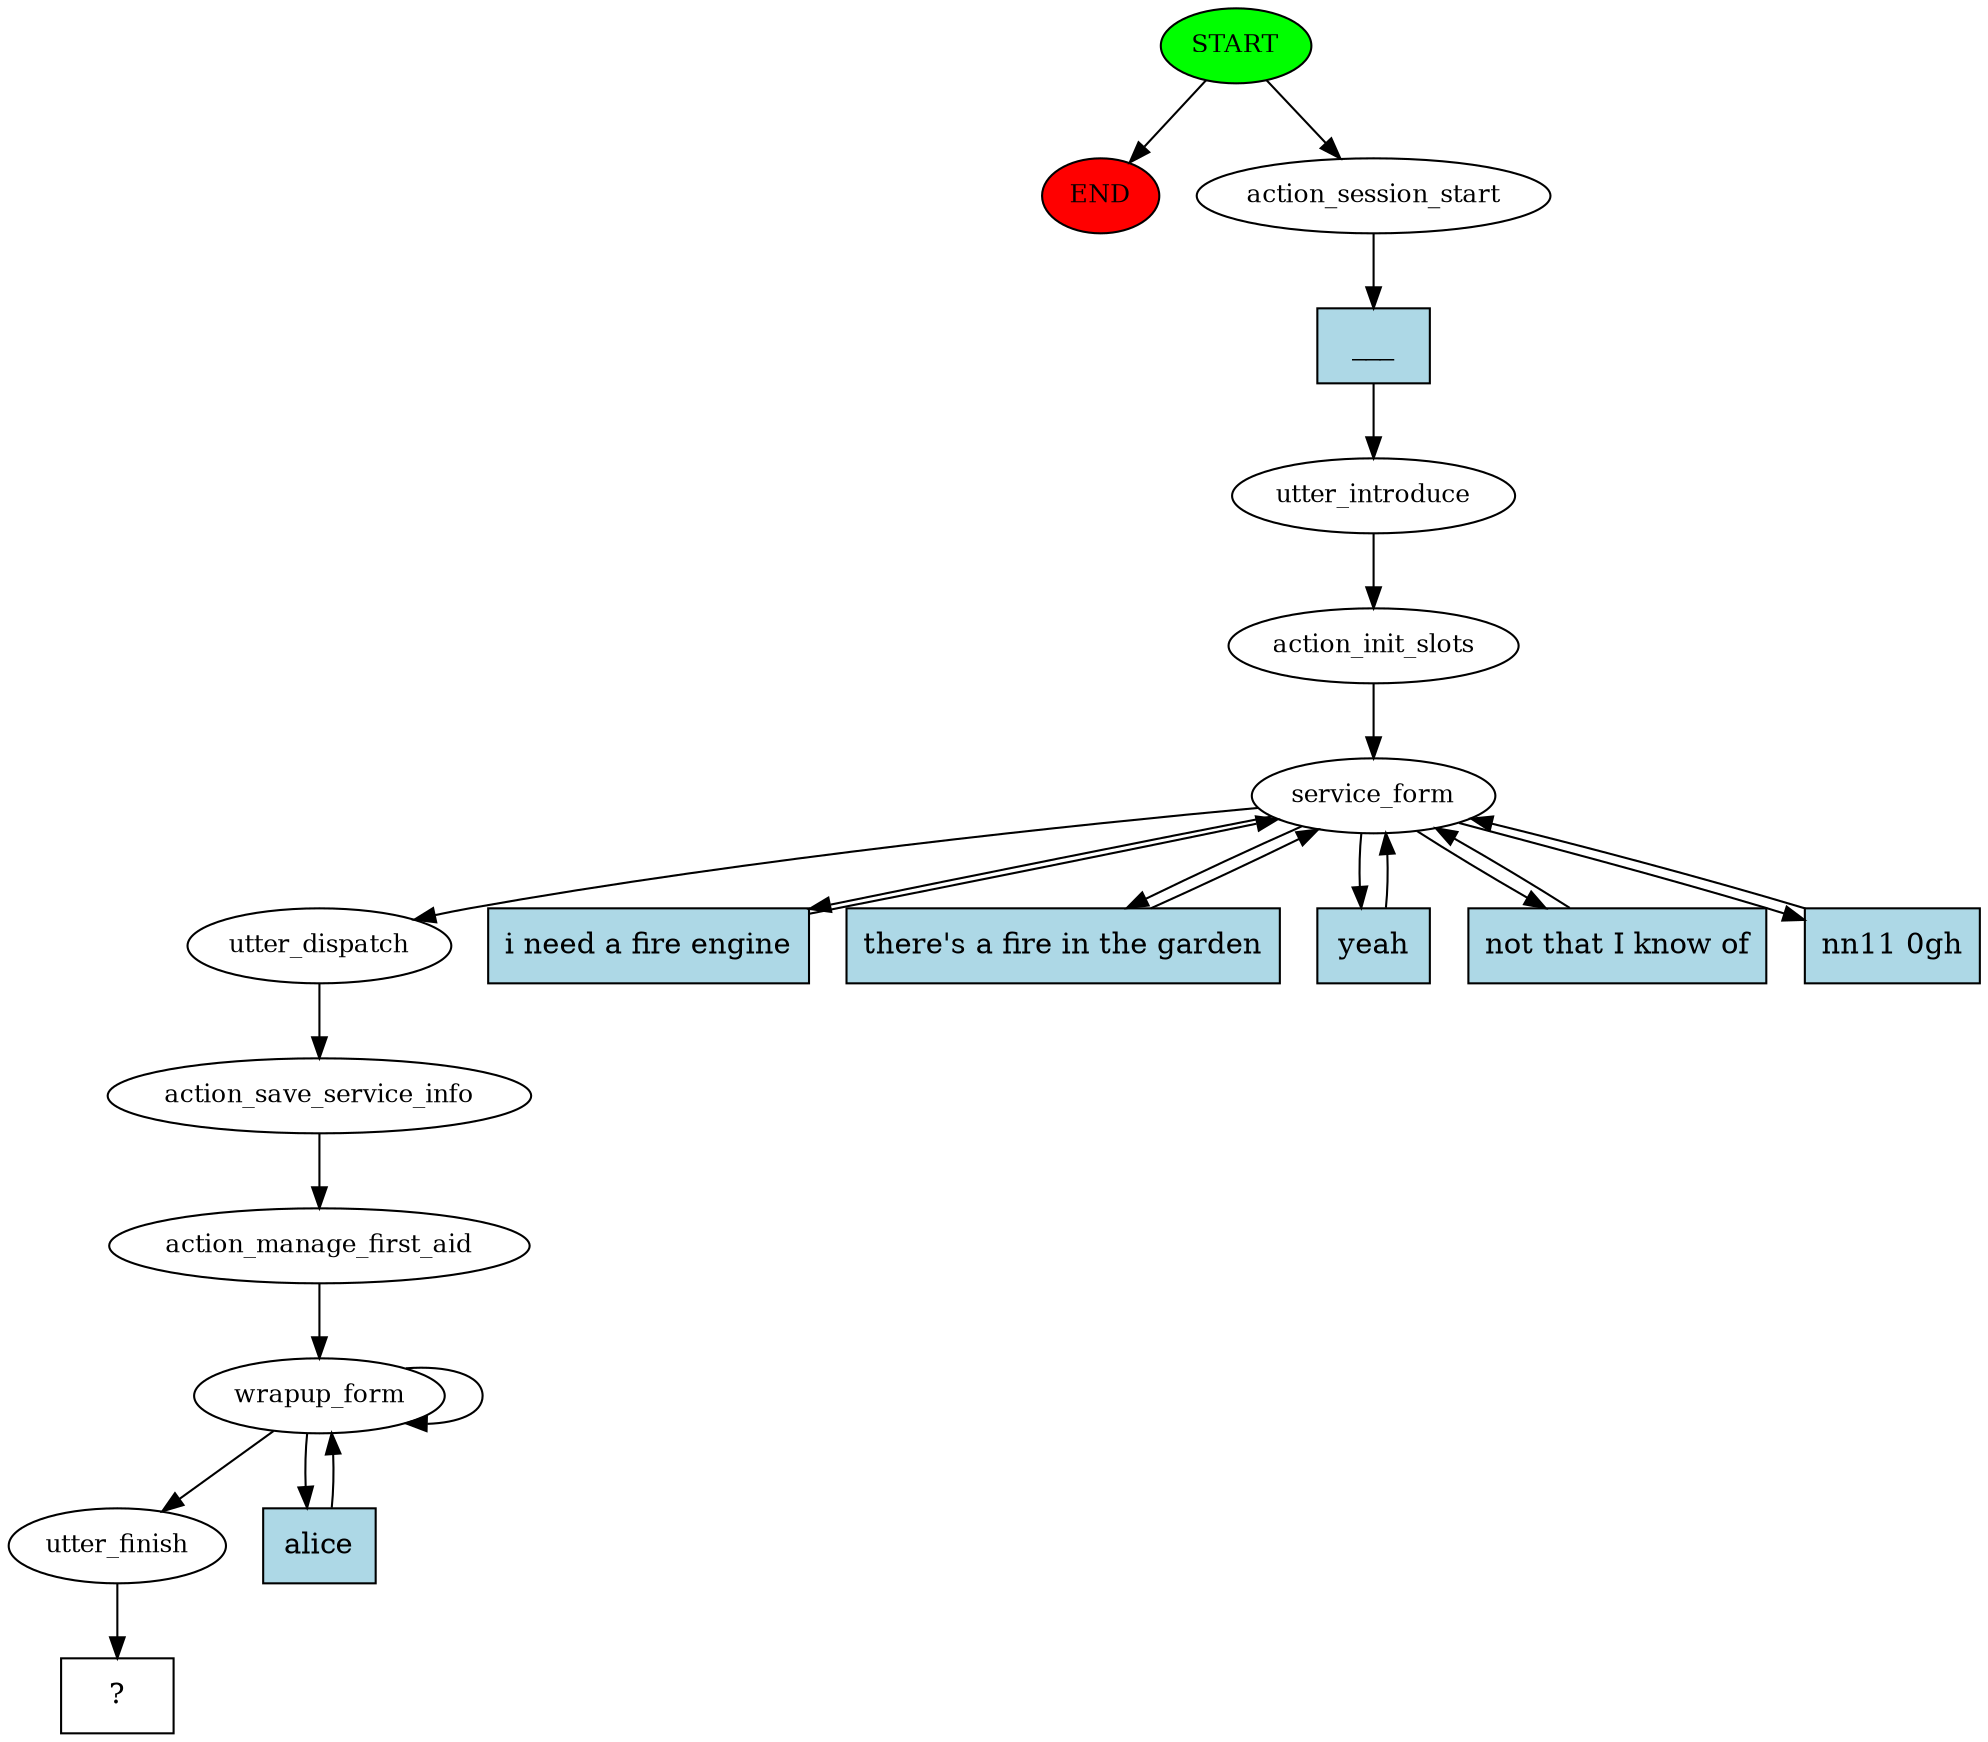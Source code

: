 digraph  {
0 [class="start active", fillcolor=green, fontsize=12, label=START, style=filled];
"-1" [class=end, fillcolor=red, fontsize=12, label=END, style=filled];
1 [class=active, fontsize=12, label=action_session_start];
2 [class=active, fontsize=12, label=utter_introduce];
3 [class=active, fontsize=12, label=action_init_slots];
4 [class=active, fontsize=12, label=service_form];
11 [class=active, fontsize=12, label=utter_dispatch];
12 [class=active, fontsize=12, label=action_save_service_info];
13 [class=active, fontsize=12, label=action_manage_first_aid];
14 [class=active, fontsize=12, label=wrapup_form];
20 [class=active, fontsize=12, label=utter_finish];
21 [class="intent dashed active", label="  ?  ", shape=rect];
22 [class="intent active", fillcolor=lightblue, label=___, shape=rect, style=filled];
23 [class="intent active", fillcolor=lightblue, label="i need a fire engine", shape=rect, style=filled];
24 [class="intent active", fillcolor=lightblue, label="there's a fire in the garden", shape=rect, style=filled];
25 [class="intent active", fillcolor=lightblue, label=yeah, shape=rect, style=filled];
26 [class="intent active", fillcolor=lightblue, label="not that I know of", shape=rect, style=filled];
27 [class="intent active", fillcolor=lightblue, label="nn11 0gh", shape=rect, style=filled];
28 [class="intent active", fillcolor=lightblue, label=alice, shape=rect, style=filled];
0 -> "-1"  [class="", key=NONE, label=""];
0 -> 1  [class=active, key=NONE, label=""];
1 -> 22  [class=active, key=0];
2 -> 3  [class=active, key=NONE, label=""];
3 -> 4  [class=active, key=NONE, label=""];
4 -> 11  [class=active, key=NONE, label=""];
4 -> 23  [class=active, key=0];
4 -> 24  [class=active, key=0];
4 -> 25  [class=active, key=0];
4 -> 26  [class=active, key=0];
4 -> 27  [class=active, key=0];
11 -> 12  [class=active, key=NONE, label=""];
12 -> 13  [class=active, key=NONE, label=""];
13 -> 14  [class=active, key=NONE, label=""];
14 -> 14  [class=active, key=NONE, label=""];
14 -> 20  [class=active, key=NONE, label=""];
14 -> 28  [class=active, key=0];
20 -> 21  [class=active, key=NONE, label=""];
22 -> 2  [class=active, key=0];
23 -> 4  [class=active, key=0];
24 -> 4  [class=active, key=0];
25 -> 4  [class=active, key=0];
26 -> 4  [class=active, key=0];
27 -> 4  [class=active, key=0];
28 -> 14  [class=active, key=0];
}
